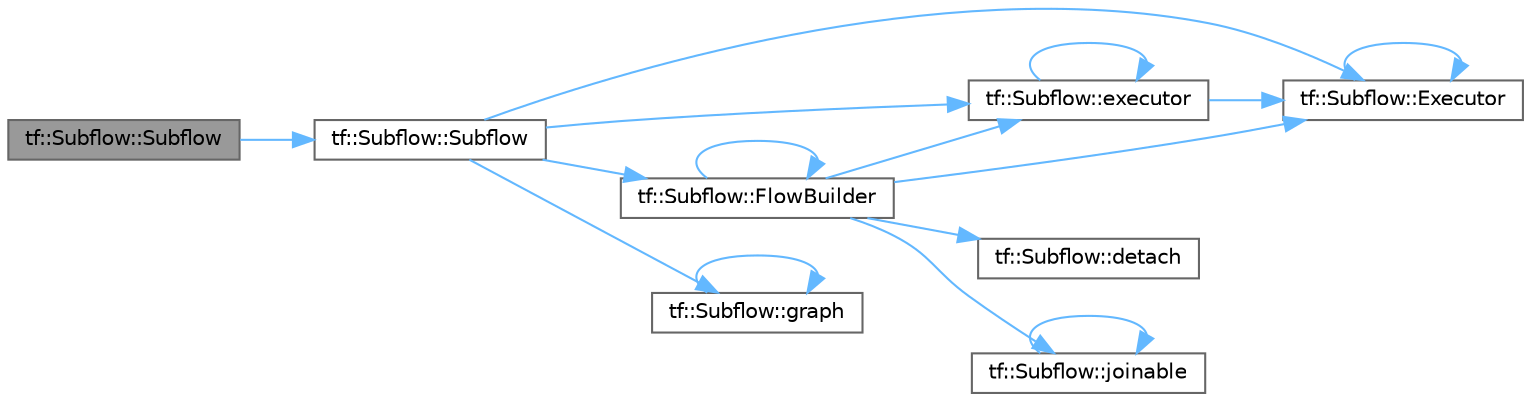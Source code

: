 digraph "tf::Subflow::Subflow"
{
 // LATEX_PDF_SIZE
  bgcolor="transparent";
  edge [fontname=Helvetica,fontsize=10,labelfontname=Helvetica,labelfontsize=10];
  node [fontname=Helvetica,fontsize=10,shape=box,height=0.2,width=0.4];
  rankdir="LR";
  Node1 [id="Node000001",label="tf::Subflow::Subflow",height=0.2,width=0.4,color="gray40", fillcolor="grey60", style="filled", fontcolor="black",tooltip=" "];
  Node1 -> Node2 [id="edge1_Node000001_Node000002",color="steelblue1",style="solid",tooltip=" "];
  Node2 [id="Node000002",label="tf::Subflow::Subflow",height=0.2,width=0.4,color="grey40", fillcolor="white", style="filled",URL="$classtf_1_1_subflow.html#a84f5f8f179fd27d44ff6a02c7c482659",tooltip=" "];
  Node2 -> Node3 [id="edge2_Node000002_Node000003",color="steelblue1",style="solid",tooltip=" "];
  Node3 [id="Node000003",label="tf::Subflow::Executor",height=0.2,width=0.4,color="grey40", fillcolor="white", style="filled",URL="$classtf_1_1_subflow.html#a763b2f90bc53f92d680a635fe28e858e",tooltip=" "];
  Node3 -> Node3 [id="edge3_Node000003_Node000003",color="steelblue1",style="solid",tooltip=" "];
  Node2 -> Node4 [id="edge4_Node000002_Node000004",color="steelblue1",style="solid",tooltip=" "];
  Node4 [id="Node000004",label="tf::Subflow::executor",height=0.2,width=0.4,color="grey40", fillcolor="white", style="filled",URL="$classtf_1_1_subflow.html#a2cc0c8db3ce5e9ef985d61bd5d839510",tooltip="acquires the associated executor"];
  Node4 -> Node3 [id="edge5_Node000004_Node000003",color="steelblue1",style="solid",tooltip=" "];
  Node4 -> Node4 [id="edge6_Node000004_Node000004",color="steelblue1",style="solid",tooltip=" "];
  Node2 -> Node5 [id="edge7_Node000002_Node000005",color="steelblue1",style="solid",tooltip=" "];
  Node5 [id="Node000005",label="tf::Subflow::FlowBuilder",height=0.2,width=0.4,color="grey40", fillcolor="white", style="filled",URL="$classtf_1_1_subflow.html#a61184f9bd9c801d0a5eccecfdbddc641",tooltip=" "];
  Node5 -> Node6 [id="edge8_Node000005_Node000006",color="steelblue1",style="solid",tooltip=" "];
  Node6 [id="Node000006",label="tf::Subflow::detach",height=0.2,width=0.4,color="grey40", fillcolor="white", style="filled",URL="$classtf_1_1_subflow.html#acfdedc7e9676126e9a38ecf7b5a37864",tooltip="enables the subflow to detach from its parent task"];
  Node5 -> Node3 [id="edge9_Node000005_Node000003",color="steelblue1",style="solid",tooltip=" "];
  Node5 -> Node4 [id="edge10_Node000005_Node000004",color="steelblue1",style="solid",tooltip=" "];
  Node5 -> Node5 [id="edge11_Node000005_Node000005",color="steelblue1",style="solid",tooltip=" "];
  Node5 -> Node7 [id="edge12_Node000005_Node000007",color="steelblue1",style="solid",tooltip=" "];
  Node7 [id="Node000007",label="tf::Subflow::joinable",height=0.2,width=0.4,color="grey40", fillcolor="white", style="filled",URL="$classtf_1_1_subflow.html#ac3805e898b6a55b6e5173c74c5555e57",tooltip="queries if the subflow is joinable"];
  Node7 -> Node7 [id="edge13_Node000007_Node000007",color="steelblue1",style="solid",tooltip=" "];
  Node2 -> Node8 [id="edge14_Node000002_Node000008",color="steelblue1",style="solid",tooltip=" "];
  Node8 [id="Node000008",label="tf::Subflow::graph",height=0.2,width=0.4,color="grey40", fillcolor="white", style="filled",URL="$classtf_1_1_subflow.html#a587641d0977abc7fca66d144edb19db2",tooltip="acquires the associated graph"];
  Node8 -> Node8 [id="edge15_Node000008_Node000008",color="steelblue1",style="solid",tooltip=" "];
}
